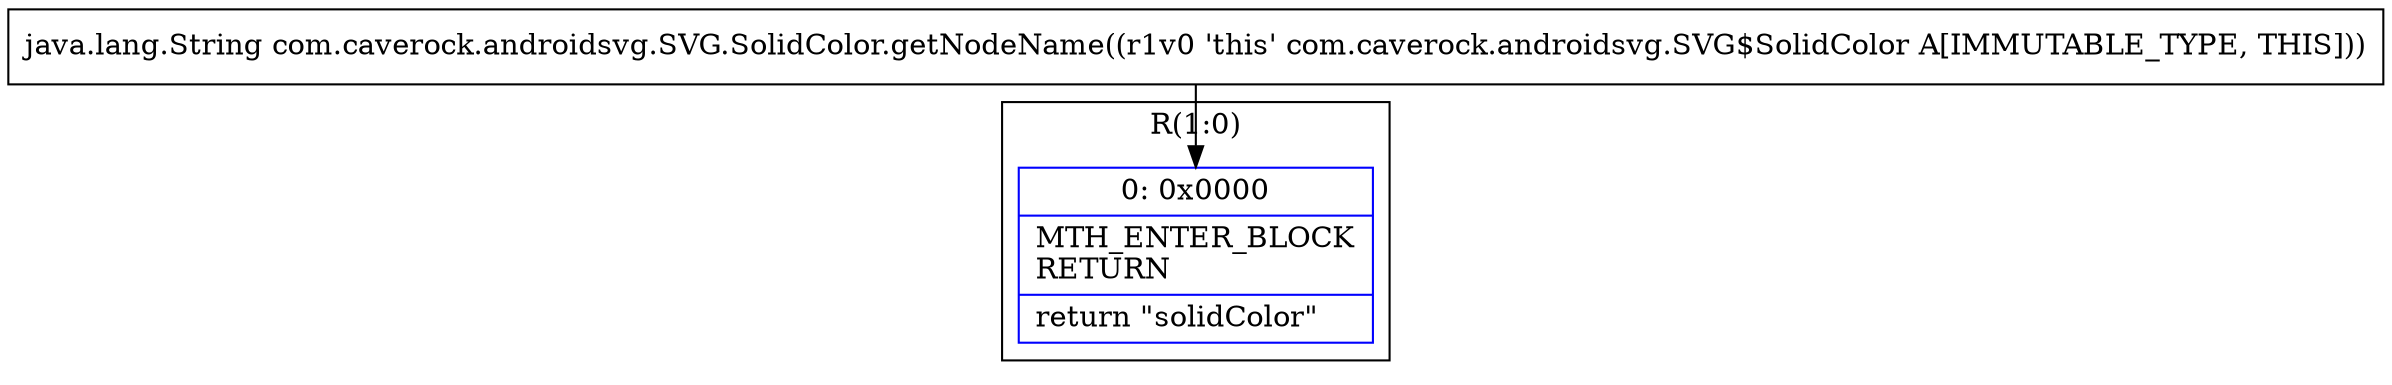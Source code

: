 digraph "CFG forcom.caverock.androidsvg.SVG.SolidColor.getNodeName()Ljava\/lang\/String;" {
subgraph cluster_Region_1639994435 {
label = "R(1:0)";
node [shape=record,color=blue];
Node_0 [shape=record,label="{0\:\ 0x0000|MTH_ENTER_BLOCK\lRETURN\l|return \"solidColor\"\l}"];
}
MethodNode[shape=record,label="{java.lang.String com.caverock.androidsvg.SVG.SolidColor.getNodeName((r1v0 'this' com.caverock.androidsvg.SVG$SolidColor A[IMMUTABLE_TYPE, THIS])) }"];
MethodNode -> Node_0;
}

